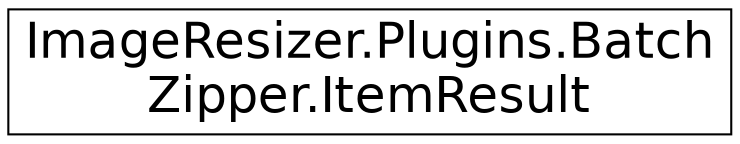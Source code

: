 digraph "Graphical Class Hierarchy"
{
  edge [fontname="Helvetica",fontsize="24",labelfontname="Helvetica",labelfontsize="24"];
  node [fontname="Helvetica",fontsize="24",shape=record];
  rankdir="LR";
  Node1 [label="ImageResizer.Plugins.Batch\lZipper.ItemResult",height=0.2,width=0.4,color="black", fillcolor="white", style="filled",URL="$class_image_resizer_1_1_plugins_1_1_batch_zipper_1_1_item_result.html",tooltip="Holds the result of a items resize and/or compression attempt. "];
}
